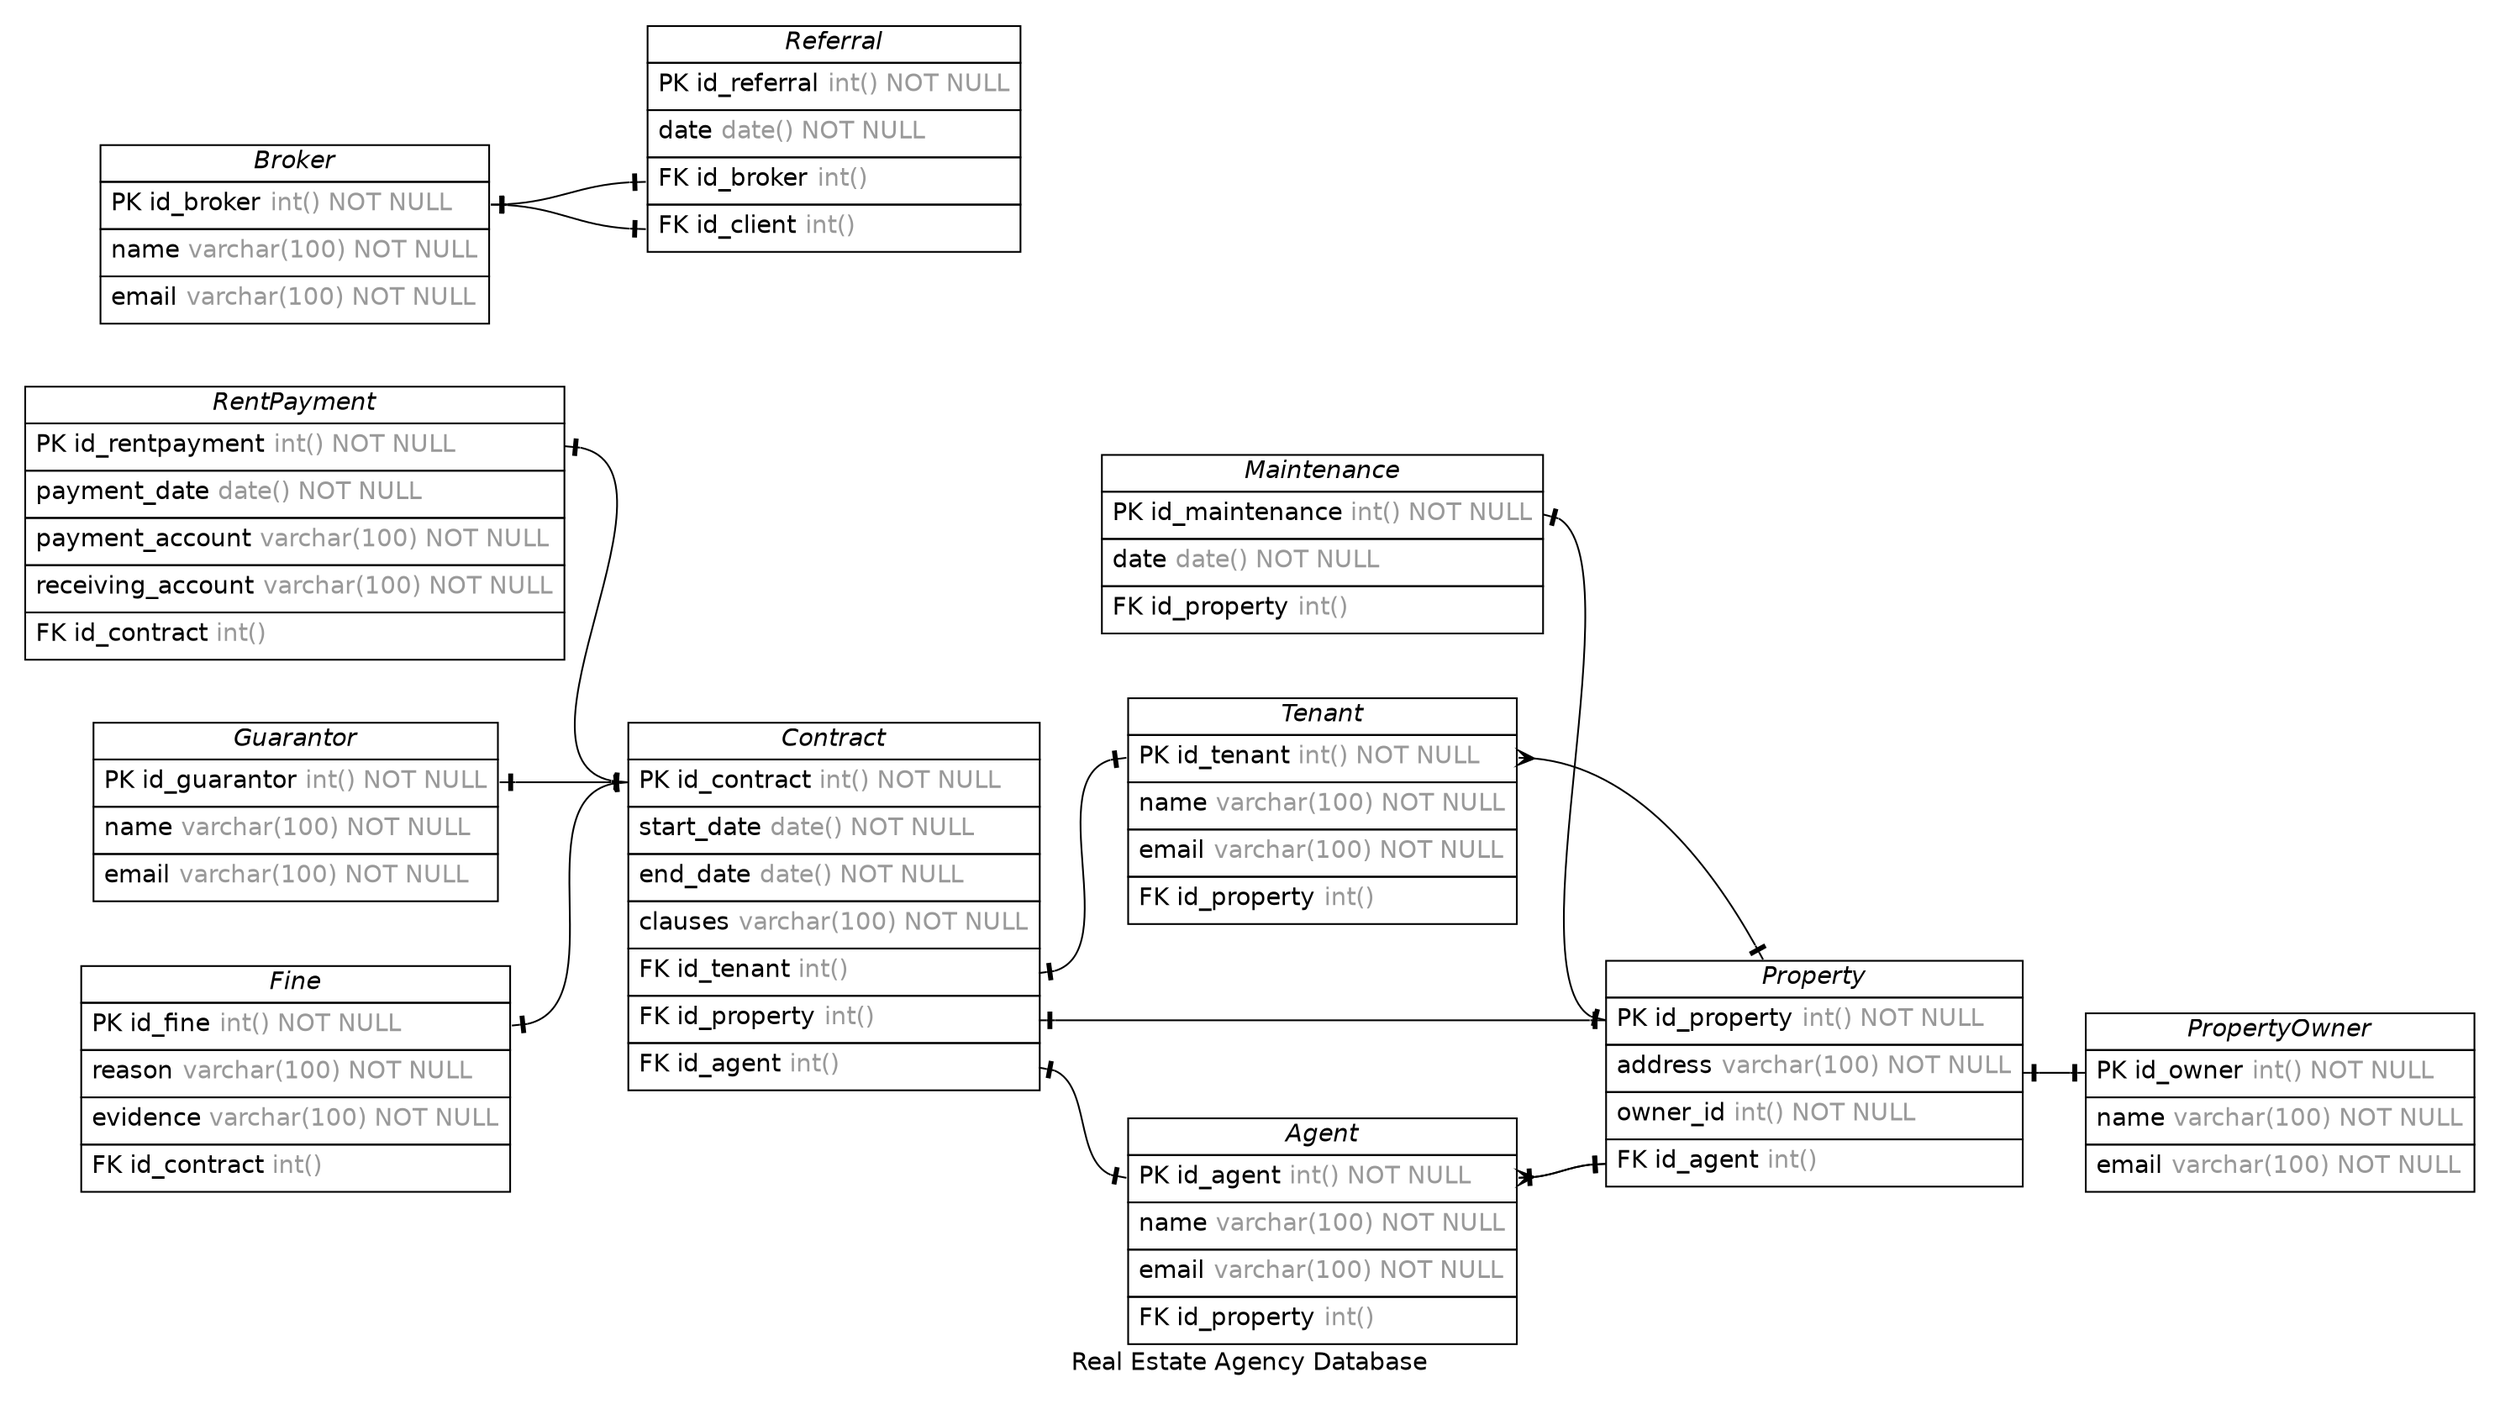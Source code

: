 /* created with ERDot < https://github.com/ehne/ERDot > */
digraph G {
    graph [
        nodesep=0.5;
        rankdir="LR";
        concentrate=true;
        splines="spline";
        fontname="Helvetica";
        pad="0.2,0.2",
        label="Real Estate Agency Database",
        
    ];
    
    node [shape=plain, fontname="Helvetica"];
    edge [
        dir=both,
        fontsize=12,
        arrowsize=0.9,
        penwidth=1.0,
        labelangle=32,
        labeldistance=1.8,
        fontname="Helvetica"
    ];
    
    "Agent" [ label=<
        <table border="0" cellborder="1" cellspacing="0" >
        <tr><td><i>Agent</i></td></tr>
        <tr><td port="id_agent" align="left" cellpadding="5">PK id_agent <font color="grey60">int() NOT NULL</font></td></tr>
        <tr><td port="name" align="left" cellpadding="5">name <font color="grey60">varchar(100) NOT NULL</font></td></tr>
        <tr><td port="email" align="left" cellpadding="5">email <font color="grey60">varchar(100) NOT NULL</font></td></tr>
        <tr><td port="id_property" align="left" cellpadding="5">FK id_property <font color="grey60">int()</font></td></tr>
    </table>>];
    "Tenant" [ label=<
        <table border="0" cellborder="1" cellspacing="0" >
        <tr><td><i>Tenant</i></td></tr>
        <tr><td port="id_tenant" align="left" cellpadding="5">PK id_tenant <font color="grey60">int() NOT NULL</font></td></tr>
        <tr><td port="name" align="left" cellpadding="5">name <font color="grey60">varchar(100) NOT NULL</font></td></tr>
        <tr><td port="email" align="left" cellpadding="5">email <font color="grey60">varchar(100) NOT NULL</font></td></tr>
        <tr><td port="id_property" align="left" cellpadding="5">FK id_property <font color="grey60">int()</font></td></tr>
    </table>>];
    "Property" [ label=<
        <table border="0" cellborder="1" cellspacing="0" >
        <tr><td><i>Property</i></td></tr>
        <tr><td port="id_property" align="left" cellpadding="5">PK id_property <font color="grey60">int() NOT NULL</font></td></tr>
        <tr><td port="address" align="left" cellpadding="5">address <font color="grey60">varchar(100) NOT NULL</font></td></tr>
        <tr><td port="owner_id" align="left" cellpadding="5">owner_id <font color="grey60">int() NOT NULL</font></td></tr>
        <tr><td port="id_agent" align="left" cellpadding="5">FK id_agent <font color="grey60">int()</font></td></tr>
    </table>>];
    "PropertyOwner" [ label=<
        <table border="0" cellborder="1" cellspacing="0" >
        <tr><td><i>PropertyOwner</i></td></tr>
        <tr><td port="id_owner" align="left" cellpadding="5">PK id_owner <font color="grey60">int() NOT NULL</font></td></tr>
        <tr><td port="name" align="left" cellpadding="5">name <font color="grey60">varchar(100) NOT NULL</font></td></tr>
        <tr><td port="email" align="left" cellpadding="5">email <font color="grey60">varchar(100) NOT NULL</font></td></tr>
    </table>>];
    "RentPayment" [ label=<
        <table border="0" cellborder="1" cellspacing="0" >
        <tr><td><i>RentPayment</i></td></tr>
        <tr><td port="id_rentpayment" align="left" cellpadding="5">PK id_rentpayment <font color="grey60">int() NOT NULL</font></td></tr>
        <tr><td port="payment_date" align="left" cellpadding="5">payment_date <font color="grey60">date() NOT NULL</font></td></tr>
        <tr><td port="payment_account" align="left" cellpadding="5">payment_account <font color="grey60">varchar(100) NOT NULL</font></td></tr>
        <tr><td port="receiving_account" align="left" cellpadding="5">receiving_account <font color="grey60">varchar(100) NOT NULL</font></td></tr>
        <tr><td port="id_contract" align="left" cellpadding="5">FK id_contract <font color="grey60">int()</font></td></tr>
    </table>>];
    "Contract" [ label=<
        <table border="0" cellborder="1" cellspacing="0" >
        <tr><td><i>Contract</i></td></tr>
        <tr><td port="id_contract" align="left" cellpadding="5">PK id_contract <font color="grey60">int() NOT NULL</font></td></tr>
        <tr><td port="start_date" align="left" cellpadding="5">start_date <font color="grey60">date() NOT NULL</font></td></tr>
        <tr><td port="end_date" align="left" cellpadding="5">end_date <font color="grey60">date() NOT NULL</font></td></tr>
        <tr><td port="clauses" align="left" cellpadding="5">clauses <font color="grey60">varchar(100) NOT NULL</font></td></tr>
        <tr><td port="id_tenant" align="left" cellpadding="5">FK id_tenant <font color="grey60">int()</font></td></tr>
        <tr><td port="id_property" align="left" cellpadding="5">FK id_property <font color="grey60">int()</font></td></tr>
        <tr><td port="id_agent" align="left" cellpadding="5">FK id_agent <font color="grey60">int()</font></td></tr>
    </table>>];
    "Guarantor" [ label=<
        <table border="0" cellborder="1" cellspacing="0" >
        <tr><td><i>Guarantor</i></td></tr>
        <tr><td port="id_guarantor" align="left" cellpadding="5">PK id_guarantor <font color="grey60">int() NOT NULL</font></td></tr>
        <tr><td port="name" align="left" cellpadding="5">name <font color="grey60">varchar(100) NOT NULL</font></td></tr>
        <tr><td port="email" align="left" cellpadding="5">email <font color="grey60">varchar(100) NOT NULL</font></td></tr>
    </table>>];
    "Maintenance" [ label=<
        <table border="0" cellborder="1" cellspacing="0" >
        <tr><td><i>Maintenance</i></td></tr>
        <tr><td port="id_maintenance" align="left" cellpadding="5">PK id_maintenance <font color="grey60">int() NOT NULL</font></td></tr>
        <tr><td port="date" align="left" cellpadding="5">date <font color="grey60">date() NOT NULL</font></td></tr>
        <tr><td port="id_property" align="left" cellpadding="5">FK id_property <font color="grey60">int()</font></td></tr>
    </table>>];
    "Fine" [ label=<
        <table border="0" cellborder="1" cellspacing="0" >
        <tr><td><i>Fine</i></td></tr>
        <tr><td port="id_fine" align="left" cellpadding="5">PK id_fine <font color="grey60">int() NOT NULL</font></td></tr>
        <tr><td port="reason" align="left" cellpadding="5">reason <font color="grey60">varchar(100) NOT NULL</font></td></tr>
        <tr><td port="evidence" align="left" cellpadding="5">evidence <font color="grey60">varchar(100) NOT NULL</font></td></tr>
        <tr><td port="id_contract" align="left" cellpadding="5">FK id_contract <font color="grey60">int()</font></td></tr>
    </table>>];
    "Broker" [ label=<
        <table border="0" cellborder="1" cellspacing="0" >
        <tr><td><i>Broker</i></td></tr>
        <tr><td port="id_broker" align="left" cellpadding="5">PK id_broker <font color="grey60">int() NOT NULL</font></td></tr>
        <tr><td port="name" align="left" cellpadding="5">name <font color="grey60">varchar(100) NOT NULL</font></td></tr>
        <tr><td port="email" align="left" cellpadding="5">email <font color="grey60">varchar(100) NOT NULL</font></td></tr>
    </table>>];
    "Referral" [ label=<
        <table border="0" cellborder="1" cellspacing="0" >
        <tr><td><i>Referral</i></td></tr>
        <tr><td port="id_referral" align="left" cellpadding="5">PK id_referral <font color="grey60">int() NOT NULL</font></td></tr>
        <tr><td port="date" align="left" cellpadding="5">date <font color="grey60">date() NOT NULL</font></td></tr>
        <tr><td port="id_broker" align="left" cellpadding="5">FK id_broker <font color="grey60">int()</font></td></tr>
        <tr><td port="id_client" align="left" cellpadding="5">FK id_client <font color="grey60">int()</font></td></tr>
    </table>>];

    
    "Agent":"id_agent"->"Property":"id_agent" [
        arrowhead=noneotee,

        arrowtail=ocrow,
    ];

    
    "Tenant":"id_tenant"->"Property":"id_tenant" [
        arrowhead=noneotee,

        arrowtail=ocrow,
    ];

    
    "Property":"id_owner"->"PropertyOwner":"id_owner" [
        arrowhead=noneotee,

        arrowtail=noneotee,
    ];

    
    "Property":"id_agent"->"Agent":"id_agent" [
        arrowhead=noneotee,

        arrowtail=noneotee,
    ];

    
    "RentPayment":"id_rentpayment"->"Contract":"id_contract" [
        arrowhead=noneotee,

        arrowtail=noneotee,
    ];

    
    "Contract":"id_tenant"->"Tenant":"id_tenant" [
        arrowhead=noneotee,

        arrowtail=noneotee,
    ];

    
    "Contract":"id_property"->"Property":"id_property" [
        arrowhead=noneotee,

        arrowtail=noneotee,
    ];

    
    "Contract":"id_agent"->"Agent":"id_agent" [
        arrowhead=noneotee,

        arrowtail=noneotee,
    ];

    
    "Guarantor":"id_guarantor"->"Contract":"id_contract" [
        arrowhead=noneotee,

        arrowtail=noneotee,
    ];

    
    "Maintenance":"id_maintenance"->"Property":"id_property" [
        arrowhead=noneotee,

        arrowtail=noneotee,
    ];

    
    "Fine":"id_fine"->"Contract":"id_contract" [
        arrowhead=noneotee,

        arrowtail=noneotee,
    ];

    
    "Broker":"id_broker"->"Referral":"id_broker" [
        arrowhead=noneotee,

        arrowtail=noneotee,
    ];

    
    "Referral":"id_client"->"Broker":"id_broker" [
        arrowhead=noneotee,

        arrowtail=noneotee,
    ];



    

}

